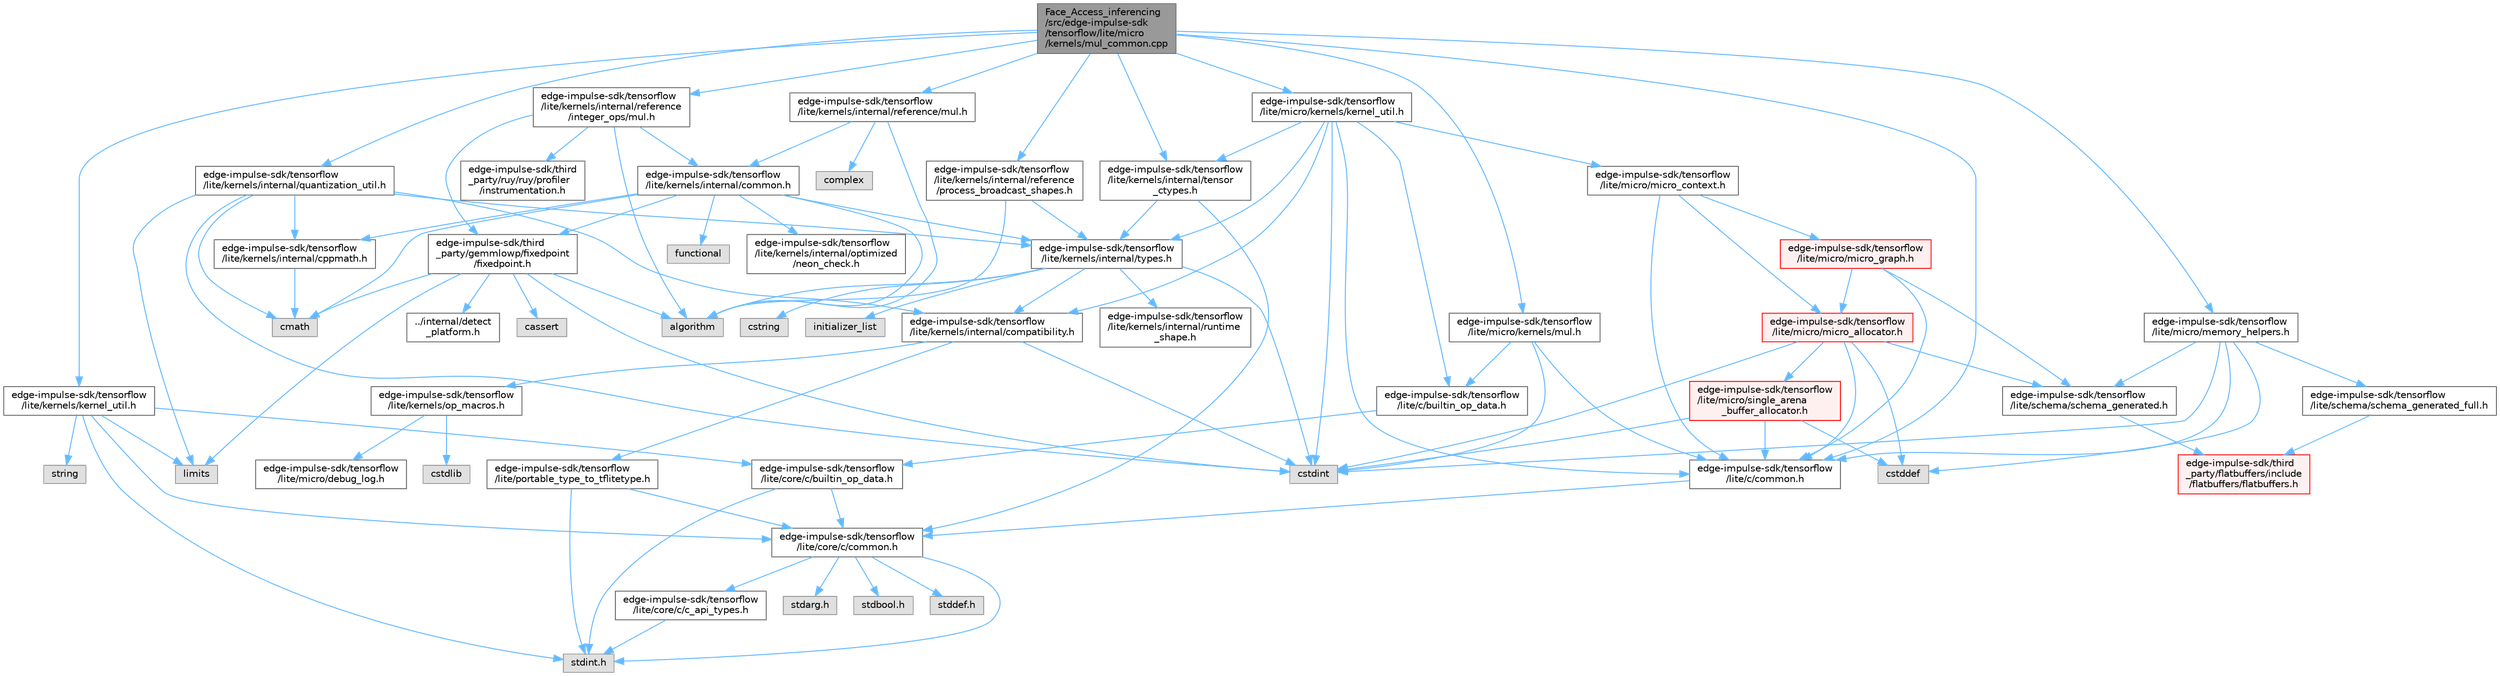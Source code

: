 digraph "Face_Access_inferencing/src/edge-impulse-sdk/tensorflow/lite/micro/kernels/mul_common.cpp"
{
 // LATEX_PDF_SIZE
  bgcolor="transparent";
  edge [fontname=Helvetica,fontsize=10,labelfontname=Helvetica,labelfontsize=10];
  node [fontname=Helvetica,fontsize=10,shape=box,height=0.2,width=0.4];
  Node1 [id="Node000001",label="Face_Access_inferencing\l/src/edge-impulse-sdk\l/tensorflow/lite/micro\l/kernels/mul_common.cpp",height=0.2,width=0.4,color="gray40", fillcolor="grey60", style="filled", fontcolor="black",tooltip=" "];
  Node1 -> Node2 [id="edge101_Node000001_Node000002",color="steelblue1",style="solid",tooltip=" "];
  Node2 [id="Node000002",label="edge-impulse-sdk/tensorflow\l/lite/c/common.h",height=0.2,width=0.4,color="grey40", fillcolor="white", style="filled",URL="$_face___access__inferencing_2src_2edge-impulse-sdk_2tensorflow_2lite_2c_2common_8h.html",tooltip=" "];
  Node2 -> Node3 [id="edge102_Node000002_Node000003",color="steelblue1",style="solid",tooltip=" "];
  Node3 [id="Node000003",label="edge-impulse-sdk/tensorflow\l/lite/core/c/common.h",height=0.2,width=0.4,color="grey40", fillcolor="white", style="filled",URL="$_face___access__inferencing_2src_2edge-impulse-sdk_2tensorflow_2lite_2core_2c_2common_8h.html",tooltip=" "];
  Node3 -> Node4 [id="edge103_Node000003_Node000004",color="steelblue1",style="solid",tooltip=" "];
  Node4 [id="Node000004",label="stdarg.h",height=0.2,width=0.4,color="grey60", fillcolor="#E0E0E0", style="filled",tooltip=" "];
  Node3 -> Node5 [id="edge104_Node000003_Node000005",color="steelblue1",style="solid",tooltip=" "];
  Node5 [id="Node000005",label="stdbool.h",height=0.2,width=0.4,color="grey60", fillcolor="#E0E0E0", style="filled",tooltip=" "];
  Node3 -> Node6 [id="edge105_Node000003_Node000006",color="steelblue1",style="solid",tooltip=" "];
  Node6 [id="Node000006",label="stddef.h",height=0.2,width=0.4,color="grey60", fillcolor="#E0E0E0", style="filled",tooltip=" "];
  Node3 -> Node7 [id="edge106_Node000003_Node000007",color="steelblue1",style="solid",tooltip=" "];
  Node7 [id="Node000007",label="stdint.h",height=0.2,width=0.4,color="grey60", fillcolor="#E0E0E0", style="filled",tooltip=" "];
  Node3 -> Node8 [id="edge107_Node000003_Node000008",color="steelblue1",style="solid",tooltip=" "];
  Node8 [id="Node000008",label="edge-impulse-sdk/tensorflow\l/lite/core/c/c_api_types.h",height=0.2,width=0.4,color="grey40", fillcolor="white", style="filled",URL="$_face___access__inferencing_2src_2edge-impulse-sdk_2tensorflow_2lite_2core_2c_2c__api__types_8h.html",tooltip=" "];
  Node8 -> Node7 [id="edge108_Node000008_Node000007",color="steelblue1",style="solid",tooltip=" "];
  Node1 -> Node9 [id="edge109_Node000001_Node000009",color="steelblue1",style="solid",tooltip=" "];
  Node9 [id="Node000009",label="edge-impulse-sdk/tensorflow\l/lite/kernels/internal/quantization_util.h",height=0.2,width=0.4,color="grey40", fillcolor="white", style="filled",URL="$_face___access__inferencing_2src_2edge-impulse-sdk_2tensorflow_2lite_2kernels_2internal_2quantization__util_8h.html",tooltip=" "];
  Node9 -> Node10 [id="edge110_Node000009_Node000010",color="steelblue1",style="solid",tooltip=" "];
  Node10 [id="Node000010",label="cmath",height=0.2,width=0.4,color="grey60", fillcolor="#E0E0E0", style="filled",tooltip=" "];
  Node9 -> Node11 [id="edge111_Node000009_Node000011",color="steelblue1",style="solid",tooltip=" "];
  Node11 [id="Node000011",label="cstdint",height=0.2,width=0.4,color="grey60", fillcolor="#E0E0E0", style="filled",tooltip=" "];
  Node9 -> Node12 [id="edge112_Node000009_Node000012",color="steelblue1",style="solid",tooltip=" "];
  Node12 [id="Node000012",label="limits",height=0.2,width=0.4,color="grey60", fillcolor="#E0E0E0", style="filled",tooltip=" "];
  Node9 -> Node13 [id="edge113_Node000009_Node000013",color="steelblue1",style="solid",tooltip=" "];
  Node13 [id="Node000013",label="edge-impulse-sdk/tensorflow\l/lite/kernels/internal/compatibility.h",height=0.2,width=0.4,color="grey40", fillcolor="white", style="filled",URL="$_face___access__inferencing_2src_2edge-impulse-sdk_2tensorflow_2lite_2kernels_2internal_2compatibility_8h.html",tooltip=" "];
  Node13 -> Node11 [id="edge114_Node000013_Node000011",color="steelblue1",style="solid",tooltip=" "];
  Node13 -> Node14 [id="edge115_Node000013_Node000014",color="steelblue1",style="solid",tooltip=" "];
  Node14 [id="Node000014",label="edge-impulse-sdk/tensorflow\l/lite/portable_type_to_tflitetype.h",height=0.2,width=0.4,color="grey40", fillcolor="white", style="filled",URL="$_face___access__inferencing_2src_2edge-impulse-sdk_2tensorflow_2lite_2portable__type__to__tflitetype_8h.html",tooltip=" "];
  Node14 -> Node7 [id="edge116_Node000014_Node000007",color="steelblue1",style="solid",tooltip=" "];
  Node14 -> Node3 [id="edge117_Node000014_Node000003",color="steelblue1",style="solid",tooltip=" "];
  Node13 -> Node15 [id="edge118_Node000013_Node000015",color="steelblue1",style="solid",tooltip=" "];
  Node15 [id="Node000015",label="edge-impulse-sdk/tensorflow\l/lite/kernels/op_macros.h",height=0.2,width=0.4,color="grey40", fillcolor="white", style="filled",URL="$_face___access__inferencing_2src_2edge-impulse-sdk_2tensorflow_2lite_2kernels_2op__macros_8h.html",tooltip=" "];
  Node15 -> Node16 [id="edge119_Node000015_Node000016",color="steelblue1",style="solid",tooltip=" "];
  Node16 [id="Node000016",label="edge-impulse-sdk/tensorflow\l/lite/micro/debug_log.h",height=0.2,width=0.4,color="grey40", fillcolor="white", style="filled",URL="$_face___access__inferencing_2src_2edge-impulse-sdk_2tensorflow_2lite_2micro_2debug__log_8h.html",tooltip=" "];
  Node15 -> Node17 [id="edge120_Node000015_Node000017",color="steelblue1",style="solid",tooltip=" "];
  Node17 [id="Node000017",label="cstdlib",height=0.2,width=0.4,color="grey60", fillcolor="#E0E0E0", style="filled",tooltip=" "];
  Node9 -> Node18 [id="edge121_Node000009_Node000018",color="steelblue1",style="solid",tooltip=" "];
  Node18 [id="Node000018",label="edge-impulse-sdk/tensorflow\l/lite/kernels/internal/cppmath.h",height=0.2,width=0.4,color="grey40", fillcolor="white", style="filled",URL="$_face___access__inferencing_2src_2edge-impulse-sdk_2tensorflow_2lite_2kernels_2internal_2cppmath_8h.html",tooltip=" "];
  Node18 -> Node10 [id="edge122_Node000018_Node000010",color="steelblue1",style="solid",tooltip=" "];
  Node9 -> Node19 [id="edge123_Node000009_Node000019",color="steelblue1",style="solid",tooltip=" "];
  Node19 [id="Node000019",label="edge-impulse-sdk/tensorflow\l/lite/kernels/internal/types.h",height=0.2,width=0.4,color="grey40", fillcolor="white", style="filled",URL="$_face___access__inferencing_2src_2edge-impulse-sdk_2tensorflow_2lite_2kernels_2internal_2types_8h.html",tooltip=" "];
  Node19 -> Node20 [id="edge124_Node000019_Node000020",color="steelblue1",style="solid",tooltip=" "];
  Node20 [id="Node000020",label="algorithm",height=0.2,width=0.4,color="grey60", fillcolor="#E0E0E0", style="filled",tooltip=" "];
  Node19 -> Node11 [id="edge125_Node000019_Node000011",color="steelblue1",style="solid",tooltip=" "];
  Node19 -> Node21 [id="edge126_Node000019_Node000021",color="steelblue1",style="solid",tooltip=" "];
  Node21 [id="Node000021",label="cstring",height=0.2,width=0.4,color="grey60", fillcolor="#E0E0E0", style="filled",tooltip=" "];
  Node19 -> Node22 [id="edge127_Node000019_Node000022",color="steelblue1",style="solid",tooltip=" "];
  Node22 [id="Node000022",label="initializer_list",height=0.2,width=0.4,color="grey60", fillcolor="#E0E0E0", style="filled",tooltip=" "];
  Node19 -> Node13 [id="edge128_Node000019_Node000013",color="steelblue1",style="solid",tooltip=" "];
  Node19 -> Node23 [id="edge129_Node000019_Node000023",color="steelblue1",style="solid",tooltip=" "];
  Node23 [id="Node000023",label="edge-impulse-sdk/tensorflow\l/lite/kernels/internal/runtime\l_shape.h",height=0.2,width=0.4,color="grey40", fillcolor="white", style="filled",URL="$_face___access__inferencing_2src_2edge-impulse-sdk_2tensorflow_2lite_2kernels_2internal_2runtime__shape_8h.html",tooltip=" "];
  Node1 -> Node24 [id="edge130_Node000001_Node000024",color="steelblue1",style="solid",tooltip=" "];
  Node24 [id="Node000024",label="edge-impulse-sdk/tensorflow\l/lite/kernels/internal/reference\l/integer_ops/mul.h",height=0.2,width=0.4,color="grey40", fillcolor="white", style="filled",URL="$_face___access__inferencing_2src_2edge-impulse-sdk_2tensorflow_2lite_2kernels_2internal_2reference_2integer__ops_2mul_8h.html",tooltip=" "];
  Node24 -> Node20 [id="edge131_Node000024_Node000020",color="steelblue1",style="solid",tooltip=" "];
  Node24 -> Node25 [id="edge132_Node000024_Node000025",color="steelblue1",style="solid",tooltip=" "];
  Node25 [id="Node000025",label="edge-impulse-sdk/third\l_party/gemmlowp/fixedpoint\l/fixedpoint.h",height=0.2,width=0.4,color="grey40", fillcolor="white", style="filled",URL="$_face___access__inferencing_2src_2edge-impulse-sdk_2third__party_2gemmlowp_2fixedpoint_2fixedpoint_8h.html",tooltip=" "];
  Node25 -> Node20 [id="edge133_Node000025_Node000020",color="steelblue1",style="solid",tooltip=" "];
  Node25 -> Node26 [id="edge134_Node000025_Node000026",color="steelblue1",style="solid",tooltip=" "];
  Node26 [id="Node000026",label="cassert",height=0.2,width=0.4,color="grey60", fillcolor="#E0E0E0", style="filled",tooltip=" "];
  Node25 -> Node10 [id="edge135_Node000025_Node000010",color="steelblue1",style="solid",tooltip=" "];
  Node25 -> Node11 [id="edge136_Node000025_Node000011",color="steelblue1",style="solid",tooltip=" "];
  Node25 -> Node12 [id="edge137_Node000025_Node000012",color="steelblue1",style="solid",tooltip=" "];
  Node25 -> Node27 [id="edge138_Node000025_Node000027",color="steelblue1",style="solid",tooltip=" "];
  Node27 [id="Node000027",label="../internal/detect\l_platform.h",height=0.2,width=0.4,color="grey40", fillcolor="white", style="filled",URL="$_face___access__inferencing_2src_2edge-impulse-sdk_2third__party_2gemmlowp_2internal_2detect__platform_8h.html",tooltip=" "];
  Node24 -> Node28 [id="edge139_Node000024_Node000028",color="steelblue1",style="solid",tooltip=" "];
  Node28 [id="Node000028",label="edge-impulse-sdk/third\l_party/ruy/ruy/profiler\l/instrumentation.h",height=0.2,width=0.4,color="grey40", fillcolor="white", style="filled",URL="$_face___access__inferencing_2src_2edge-impulse-sdk_2third__party_2ruy_2ruy_2profiler_2instrumentation_8h.html",tooltip=" "];
  Node24 -> Node29 [id="edge140_Node000024_Node000029",color="steelblue1",style="solid",tooltip=" "];
  Node29 [id="Node000029",label="edge-impulse-sdk/tensorflow\l/lite/kernels/internal/common.h",height=0.2,width=0.4,color="grey40", fillcolor="white", style="filled",URL="$_face___access__inferencing_2src_2edge-impulse-sdk_2tensorflow_2lite_2kernels_2internal_2common_8h.html",tooltip=" "];
  Node29 -> Node20 [id="edge141_Node000029_Node000020",color="steelblue1",style="solid",tooltip=" "];
  Node29 -> Node10 [id="edge142_Node000029_Node000010",color="steelblue1",style="solid",tooltip=" "];
  Node29 -> Node30 [id="edge143_Node000029_Node000030",color="steelblue1",style="solid",tooltip=" "];
  Node30 [id="Node000030",label="functional",height=0.2,width=0.4,color="grey60", fillcolor="#E0E0E0", style="filled",tooltip=" "];
  Node29 -> Node25 [id="edge144_Node000029_Node000025",color="steelblue1",style="solid",tooltip=" "];
  Node29 -> Node18 [id="edge145_Node000029_Node000018",color="steelblue1",style="solid",tooltip=" "];
  Node29 -> Node31 [id="edge146_Node000029_Node000031",color="steelblue1",style="solid",tooltip=" "];
  Node31 [id="Node000031",label="edge-impulse-sdk/tensorflow\l/lite/kernels/internal/optimized\l/neon_check.h",height=0.2,width=0.4,color="grey40", fillcolor="white", style="filled",URL="$_face___access__inferencing_2src_2edge-impulse-sdk_2tensorflow_2lite_2kernels_2internal_2optimized_2neon__check_8h.html",tooltip=" "];
  Node29 -> Node19 [id="edge147_Node000029_Node000019",color="steelblue1",style="solid",tooltip=" "];
  Node1 -> Node32 [id="edge148_Node000001_Node000032",color="steelblue1",style="solid",tooltip=" "];
  Node32 [id="Node000032",label="edge-impulse-sdk/tensorflow\l/lite/kernels/internal/reference/mul.h",height=0.2,width=0.4,color="grey40", fillcolor="white", style="filled",URL="$_face___access__inferencing_2src_2edge-impulse-sdk_2tensorflow_2lite_2kernels_2internal_2reference_2mul_8h.html",tooltip=" "];
  Node32 -> Node20 [id="edge149_Node000032_Node000020",color="steelblue1",style="solid",tooltip=" "];
  Node32 -> Node33 [id="edge150_Node000032_Node000033",color="steelblue1",style="solid",tooltip=" "];
  Node33 [id="Node000033",label="complex",height=0.2,width=0.4,color="grey60", fillcolor="#E0E0E0", style="filled",tooltip=" "];
  Node32 -> Node29 [id="edge151_Node000032_Node000029",color="steelblue1",style="solid",tooltip=" "];
  Node1 -> Node34 [id="edge152_Node000001_Node000034",color="steelblue1",style="solid",tooltip=" "];
  Node34 [id="Node000034",label="edge-impulse-sdk/tensorflow\l/lite/kernels/internal/reference\l/process_broadcast_shapes.h",height=0.2,width=0.4,color="grey40", fillcolor="white", style="filled",URL="$_face___access__inferencing_2src_2edge-impulse-sdk_2tensorflow_2lite_2kernels_2internal_2referend4c589f31776ca07f2f326a3c5dba149.html",tooltip=" "];
  Node34 -> Node20 [id="edge153_Node000034_Node000020",color="steelblue1",style="solid",tooltip=" "];
  Node34 -> Node19 [id="edge154_Node000034_Node000019",color="steelblue1",style="solid",tooltip=" "];
  Node1 -> Node35 [id="edge155_Node000001_Node000035",color="steelblue1",style="solid",tooltip=" "];
  Node35 [id="Node000035",label="edge-impulse-sdk/tensorflow\l/lite/kernels/internal/tensor\l_ctypes.h",height=0.2,width=0.4,color="grey40", fillcolor="white", style="filled",URL="$_face___access__inferencing_2src_2edge-impulse-sdk_2tensorflow_2lite_2kernels_2internal_2tensor__ctypes_8h.html",tooltip=" "];
  Node35 -> Node3 [id="edge156_Node000035_Node000003",color="steelblue1",style="solid",tooltip=" "];
  Node35 -> Node19 [id="edge157_Node000035_Node000019",color="steelblue1",style="solid",tooltip=" "];
  Node1 -> Node36 [id="edge158_Node000001_Node000036",color="steelblue1",style="solid",tooltip=" "];
  Node36 [id="Node000036",label="edge-impulse-sdk/tensorflow\l/lite/kernels/kernel_util.h",height=0.2,width=0.4,color="grey40", fillcolor="white", style="filled",URL="$_face___access__inferencing_2src_2edge-impulse-sdk_2tensorflow_2lite_2kernels_2kernel__util_8h.html",tooltip=" "];
  Node36 -> Node7 [id="edge159_Node000036_Node000007",color="steelblue1",style="solid",tooltip=" "];
  Node36 -> Node12 [id="edge160_Node000036_Node000012",color="steelblue1",style="solid",tooltip=" "];
  Node36 -> Node37 [id="edge161_Node000036_Node000037",color="steelblue1",style="solid",tooltip=" "];
  Node37 [id="Node000037",label="string",height=0.2,width=0.4,color="grey60", fillcolor="#E0E0E0", style="filled",tooltip=" "];
  Node36 -> Node38 [id="edge162_Node000036_Node000038",color="steelblue1",style="solid",tooltip=" "];
  Node38 [id="Node000038",label="edge-impulse-sdk/tensorflow\l/lite/core/c/builtin_op_data.h",height=0.2,width=0.4,color="grey40", fillcolor="white", style="filled",URL="$_face___access__inferencing_2src_2edge-impulse-sdk_2tensorflow_2lite_2core_2c_2builtin__op__data_8h.html",tooltip=" "];
  Node38 -> Node7 [id="edge163_Node000038_Node000007",color="steelblue1",style="solid",tooltip=" "];
  Node38 -> Node3 [id="edge164_Node000038_Node000003",color="steelblue1",style="solid",tooltip=" "];
  Node36 -> Node3 [id="edge165_Node000036_Node000003",color="steelblue1",style="solid",tooltip=" "];
  Node1 -> Node39 [id="edge166_Node000001_Node000039",color="steelblue1",style="solid",tooltip=" "];
  Node39 [id="Node000039",label="edge-impulse-sdk/tensorflow\l/lite/micro/kernels/kernel_util.h",height=0.2,width=0.4,color="grey40", fillcolor="white", style="filled",URL="$_face___access__inferencing_2src_2edge-impulse-sdk_2tensorflow_2lite_2micro_2kernels_2kernel__util_8h.html",tooltip=" "];
  Node39 -> Node11 [id="edge167_Node000039_Node000011",color="steelblue1",style="solid",tooltip=" "];
  Node39 -> Node40 [id="edge168_Node000039_Node000040",color="steelblue1",style="solid",tooltip=" "];
  Node40 [id="Node000040",label="edge-impulse-sdk/tensorflow\l/lite/c/builtin_op_data.h",height=0.2,width=0.4,color="grey40", fillcolor="white", style="filled",URL="$_face___access__inferencing_2src_2edge-impulse-sdk_2tensorflow_2lite_2c_2builtin__op__data_8h.html",tooltip=" "];
  Node40 -> Node38 [id="edge169_Node000040_Node000038",color="steelblue1",style="solid",tooltip=" "];
  Node39 -> Node2 [id="edge170_Node000039_Node000002",color="steelblue1",style="solid",tooltip=" "];
  Node39 -> Node13 [id="edge171_Node000039_Node000013",color="steelblue1",style="solid",tooltip=" "];
  Node39 -> Node35 [id="edge172_Node000039_Node000035",color="steelblue1",style="solid",tooltip=" "];
  Node39 -> Node19 [id="edge173_Node000039_Node000019",color="steelblue1",style="solid",tooltip=" "];
  Node39 -> Node41 [id="edge174_Node000039_Node000041",color="steelblue1",style="solid",tooltip=" "];
  Node41 [id="Node000041",label="edge-impulse-sdk/tensorflow\l/lite/micro/micro_context.h",height=0.2,width=0.4,color="grey40", fillcolor="white", style="filled",URL="$_face___access__inferencing_2src_2edge-impulse-sdk_2tensorflow_2lite_2micro_2micro__context_8h.html",tooltip=" "];
  Node41 -> Node2 [id="edge175_Node000041_Node000002",color="steelblue1",style="solid",tooltip=" "];
  Node41 -> Node42 [id="edge176_Node000041_Node000042",color="steelblue1",style="solid",tooltip=" "];
  Node42 [id="Node000042",label="edge-impulse-sdk/tensorflow\l/lite/micro/micro_allocator.h",height=0.2,width=0.4,color="red", fillcolor="#FFF0F0", style="filled",URL="$_face___access__inferencing_2src_2edge-impulse-sdk_2tensorflow_2lite_2micro_2micro__allocator_8h.html",tooltip=" "];
  Node42 -> Node43 [id="edge177_Node000042_Node000043",color="steelblue1",style="solid",tooltip=" "];
  Node43 [id="Node000043",label="cstddef",height=0.2,width=0.4,color="grey60", fillcolor="#E0E0E0", style="filled",tooltip=" "];
  Node42 -> Node11 [id="edge178_Node000042_Node000011",color="steelblue1",style="solid",tooltip=" "];
  Node42 -> Node2 [id="edge179_Node000042_Node000002",color="steelblue1",style="solid",tooltip=" "];
  Node42 -> Node44 [id="edge180_Node000042_Node000044",color="steelblue1",style="solid",tooltip=" "];
  Node44 [id="Node000044",label="edge-impulse-sdk/tensorflow\l/lite/micro/single_arena\l_buffer_allocator.h",height=0.2,width=0.4,color="red", fillcolor="#FFF0F0", style="filled",URL="$_face___access__inferencing_2src_2edge-impulse-sdk_2tensorflow_2lite_2micro_2single__arena__buffer__allocator_8h.html",tooltip=" "];
  Node44 -> Node43 [id="edge181_Node000044_Node000043",color="steelblue1",style="solid",tooltip=" "];
  Node44 -> Node11 [id="edge182_Node000044_Node000011",color="steelblue1",style="solid",tooltip=" "];
  Node44 -> Node2 [id="edge183_Node000044_Node000002",color="steelblue1",style="solid",tooltip=" "];
  Node42 -> Node79 [id="edge184_Node000042_Node000079",color="steelblue1",style="solid",tooltip=" "];
  Node79 [id="Node000079",label="edge-impulse-sdk/tensorflow\l/lite/schema/schema_generated.h",height=0.2,width=0.4,color="grey40", fillcolor="white", style="filled",URL="$_face___access__inferencing_2src_2edge-impulse-sdk_2tensorflow_2lite_2schema_2schema__generated_8h.html",tooltip=" "];
  Node79 -> Node49 [id="edge185_Node000079_Node000049",color="steelblue1",style="solid",tooltip=" "];
  Node49 [id="Node000049",label="edge-impulse-sdk/third\l_party/flatbuffers/include\l/flatbuffers/flatbuffers.h",height=0.2,width=0.4,color="red", fillcolor="#FFF0F0", style="filled",URL="$_face___access__inferencing_2src_2edge-impulse-sdk_2third__party_2flatbuffers_2include_2flatbuffers_2flatbuffers_8h.html",tooltip=" "];
  Node41 -> Node86 [id="edge186_Node000041_Node000086",color="steelblue1",style="solid",tooltip=" "];
  Node86 [id="Node000086",label="edge-impulse-sdk/tensorflow\l/lite/micro/micro_graph.h",height=0.2,width=0.4,color="red", fillcolor="#FFF0F0", style="filled",URL="$_face___access__inferencing_2src_2edge-impulse-sdk_2tensorflow_2lite_2micro_2micro__graph_8h.html",tooltip=" "];
  Node86 -> Node2 [id="edge187_Node000086_Node000002",color="steelblue1",style="solid",tooltip=" "];
  Node86 -> Node42 [id="edge188_Node000086_Node000042",color="steelblue1",style="solid",tooltip=" "];
  Node86 -> Node79 [id="edge189_Node000086_Node000079",color="steelblue1",style="solid",tooltip=" "];
  Node1 -> Node88 [id="edge190_Node000001_Node000088",color="steelblue1",style="solid",tooltip=" "];
  Node88 [id="Node000088",label="edge-impulse-sdk/tensorflow\l/lite/micro/kernels/mul.h",height=0.2,width=0.4,color="grey40", fillcolor="white", style="filled",URL="$_face___access__inferencing_2src_2edge-impulse-sdk_2tensorflow_2lite_2micro_2kernels_2mul_8h.html",tooltip=" "];
  Node88 -> Node11 [id="edge191_Node000088_Node000011",color="steelblue1",style="solid",tooltip=" "];
  Node88 -> Node40 [id="edge192_Node000088_Node000040",color="steelblue1",style="solid",tooltip=" "];
  Node88 -> Node2 [id="edge193_Node000088_Node000002",color="steelblue1",style="solid",tooltip=" "];
  Node1 -> Node89 [id="edge194_Node000001_Node000089",color="steelblue1",style="solid",tooltip=" "];
  Node89 [id="Node000089",label="edge-impulse-sdk/tensorflow\l/lite/micro/memory_helpers.h",height=0.2,width=0.4,color="grey40", fillcolor="white", style="filled",URL="$_face___access__inferencing_2src_2edge-impulse-sdk_2tensorflow_2lite_2micro_2memory__helpers_8h.html",tooltip=" "];
  Node89 -> Node43 [id="edge195_Node000089_Node000043",color="steelblue1",style="solid",tooltip=" "];
  Node89 -> Node11 [id="edge196_Node000089_Node000011",color="steelblue1",style="solid",tooltip=" "];
  Node89 -> Node2 [id="edge197_Node000089_Node000002",color="steelblue1",style="solid",tooltip=" "];
  Node89 -> Node79 [id="edge198_Node000089_Node000079",color="steelblue1",style="solid",tooltip=" "];
  Node89 -> Node90 [id="edge199_Node000089_Node000090",color="steelblue1",style="solid",tooltip=" "];
  Node90 [id="Node000090",label="edge-impulse-sdk/tensorflow\l/lite/schema/schema_generated_full.h",height=0.2,width=0.4,color="grey40", fillcolor="white", style="filled",URL="$schema__generated__full_8h.html",tooltip=" "];
  Node90 -> Node49 [id="edge200_Node000090_Node000049",color="steelblue1",style="solid",tooltip=" "];
}
